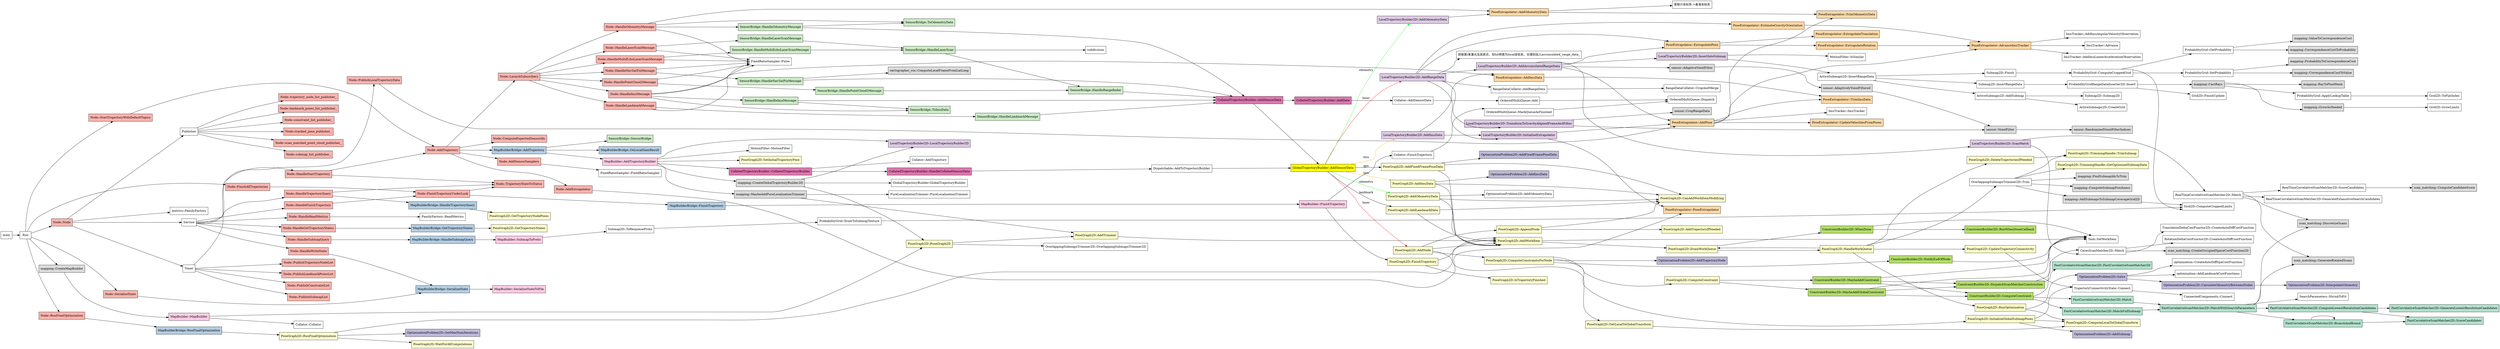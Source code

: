 digraph cartographer{
    rankdir="LR" // 布局从左到右
    node [shape=record]; // 设置所有节点为矩形
    
    subgraph Node1{
        node [style=filled]; // 设置填充颜色模式
        node [fillcolor="#fbb4ae"]; // 设置填充颜色 
        "Node::Node";"Node::StartTrajectoryWithDefaultTopics";"Node::FinishAllTrajectories";"Node::RunFinalOptimization";"Node::SerializeState";
        "Node::HandleSubmapQuery";"Node::HandleTrajectoryQuery";"Node::HandleStartTrajectory";"Node::HandleFinishTrajectory";"Node::HandleWriteState";
        "Node::HandleGetTrajectoryStates";"Node::HandleReadMetrics";"Node::PublishSubmapList";"Node::PublishLocalTrajectoryData";"Node::PublishTrajectoryNodeList";
        "Node::PublishLandmarkPosesList";"Node::PublishConstraintList";"Node::TrajectoryStateToStatus";
        "Node::TrajectoryStateToStatus";"Node::AddTrajectory";"Node::FinishTrajectoryUnderLock";"Node::TrajectoryStateToStatus";
        "Node::ComputeExpectedSensorIds";"Node::AddExtrapolator";"Node::AddSensorSamplers";"Node::LaunchSubscribers";"Node::HandleLaserScanMessage";
        "Node::HandleMultiEchoLaserScanMessage";"Node::HandlePointCloud2Message";"Node::HandleImuMessage";"Node::HandleOdometryMessage";"Node::HandleNavSatFixMessage";
        "Node::HandleLandmarkMessage";"Node::submap_list_publisher_";"Node::trajectory_node_list_publisher_";"Node::landmark_poses_list_publisher_";"Node::constraint_list_publisher_";
        "Node::tracked_pose_publisher_";"Node::scan_matched_point_cloud_publisher_"
    }

    subgraph MapBuilderBridge{
        node [style=filled];
        node [fillcolor="#b3cde3"];
        "MapBuilderBridge::SerializeState";"MapBuilderBridge::RunFinalOptimization";"MapBuilderBridge::HandleSubmapQuery";"MapBuilderBridge::HandleTrajectoryQuery";
        "MapBuilderBridge::AddTrajectory";"MapBuilderBridge::FinishTrajectory";"MapBuilderBridge::OnLocalSlamResult";"MapBuilderBridge::GetTrajectoryStates";
    }

    subgraph SensorBridge{
        node [style=filled];
        node [fillcolor="#ccebc5"];
        "SensorBridge::SensorBridge";"SensorBridge::HandleNavSatFixMessage";"SensorBridge::HandleLandmarkMessage";"SensorBridge::HandleMultiEchoLaserScanMessage";
        "SensorBridge::HandleLaserScanMessage";"SensorBridge::HandleOdometryMessage";"SensorBridge::HandleImuMessage";"SensorBridge::HandlePointCloud2Message";
        "SensorBridge::HandleRangefinder";"SensorBridge::HandleLaserScan";"SensorBridge::ToOdometryData";"SensorBridge::ToImuData";
    }

    subgraph MapBuilder{
        node [style=filled];
        node [fillcolor="#fccde5"];
        "MapBuilder::SerializeStateToFile";"MapBuilder::SubmapToProto";"MapBuilder::AddTrajectoryBuilder";"MapBuilder::FinishTrajectory";"MapBuilder::MapBuilder";
    }

    subgraph PoseExtrapolator{
        node [style=filled];
        node [fillcolor="#fed9a6"];
        "PoseExtrapolator::AddPose";"PoseExtrapolator::PoseExtrapolator";"PoseExtrapolator::AddImuData";"PoseExtrapolator::AddOdometryData";"PoseExtrapolator::ExtrapolatePose";
        "PoseExtrapolator::EstimateGravityOrientation";"PoseExtrapolator::TrimImuData";"PoseExtrapolator::TrimOdometryData";"PoseExtrapolator::AdvanceImuTracker";
        "PoseExtrapolator::UpdateVelocitiesFromPoses";"PoseExtrapolator::ExtrapolateTranslation";"PoseExtrapolator::ExtrapolateRotation";
    }

    subgraph PoseGraph2D{
        node [style=filled];
        node [fillcolor="#ffffcc"];
        "PoseGraph2D::PoseGraph2D";"PoseGraph2D::AddTrimmer";"PoseGraph2D::AddWorkItem";"PoseGraph2D::FinishTrajectory";
        "PoseGraph2D::HandleWorkQueue";"PoseGraph2D::RunOptimization";"PoseGraph2D::AddImuData";"PoseGraph2D::DrainWorkQueue";"PoseGraph2D::SetInitialTrajectoryPose";
        "PoseGraph2D::AddNode";"PoseGraph2D::GetLocalToGlobalTransform";"PoseGraph2D::AppendNode";"PoseGraph2D::AddWorkItem";"PoseGraph2D::ComputeLocalToGlobalTransform";
        "PoseGraph2D::AddTrajectoryIfNeeded";"PoseGraph2D::CanAddWorkItemModifying";"PoseGraph2D::DeleteTrajectoriesIfNeeded";"PoseGraph2D::GetTrajectoryNodePoses";
        "PoseGraph2D::TrimmingHandle::GetOptimizedSubmapData";"PoseGraph2D::TrimmingHandle::TrimSubmap";"PoseGraph2D::ComputeConstraint";"PoseGraph2D::InitializeGlobalSubmapPoses";
        "PoseGraph2D::RunFinalOptimization";"PoseGraph2D::WaitForAllComputations";"PoseGraph2D::ComputeConstraintsForNode";"PoseGraph2D::UpdateTrajectoryConnectivity";
        "PoseGraph2D::TrimmingHandle::TrimSubmap";"PoseGraph2D::AddLandmarkData";"PoseGraph2D::AddFixedFramePoseData";
        "PoseGraph2D::IsTrajectoryFinished";"PoseGraph2D::GetTrajectoryStates";"PoseGraph2D::AddOdometryData";
    }

    subgraph CollatedTrajectoryBuilder{
        node [style=filled];
        node [fillcolor="#de77ae"];
        "CollatedTrajectoryBuilder::AddSensorData";"CollatedTrajectoryBuilder::CollatedTrajectoryBuilder";"CollatedTrajectoryBuilder::HandleCollatedSensorData";"CollatedTrajectoryBuilder::AddData";
    }

    subgraph LocalTrajectoryBuilder2D{
        node [style=filled];
        node [fillcolor="#decbe4"];
        "LocalTrajectoryBuilder2D::LocalTrajectoryBuilder2D";"LocalTrajectoryBuilder2D::AddRangeData";"LocalTrajectoryBuilder2D::AddImuData";
        "LocalTrajectoryBuilder2D::InitializeExtrapolator";"LocalTrajectoryBuilder2D::AddAccumulatedRangeData";"LocalTrajectoryBuilder2D::TransformToGravityAlignedFrameAndFilter";
        "LocalTrajectoryBuilder2D::ScanMatch";"LocalTrajectoryBuilder2D::InsertIntoSubmap";"LocalTrajectoryBuilder2D::AddOdometryData";
    }

    subgraph OptimizationProblem2D{
        node [style=filled];
        node [fillcolor="#bebada"];
        "OptimizationProblem2D::Solve";"OptimizationProblem2D::AddImuData";"OptimizationProblem2D::AddSubmap";"OptimizationProblem2D::SetMaxNumIterations";
        "OptimizationProblem2D::AddTrajectoryNode";"OptimizationProblem2D::CalculateOdometryBetweenNodes";"OptimizationProblem2D::InterpolateOdometry";
        "OptimizationProblem2D::AddFixedFramePoseData";
    }

    subgraph ConstraintBuilder2D{
        node [style=filled];
        node [fillcolor="#b3de69"];
        "ConstraintBuilder2D::WhenDone";"ConstraintBuilder2D::MaybeAddConstraint";"ConstraintBuilder2D::MaybeAddGlobalConstraint";"ConstraintBuilder2D::NotifyEndOfNode";
        "ConstraintBuilder2D::DispatchScanMatcherConstruction";"ConstraintBuilder2D::ComputeConstraint";"ConstraintBuilder2D::RunWhenDoneCallback";
    }

    subgraph FastCorrelativeScanMatcher2D{
        node [style=filled];
        node [fillcolor="#b3e2cd"];
        "FastCorrelativeScanMatcher2D::MatchFullSubmap";"FastCorrelativeScanMatcher2D::Match";"FastCorrelativeScanMatcher2D::MatchWithSearchParameters";
        "FastCorrelativeScanMatcher2D::ComputeLowestResolutionCandidates";"FastCorrelativeScanMatcher2D::BranchAndBound";
        "FastCorrelativeScanMatcher2D::GenerateLowestResolutionCandidates";"FastCorrelativeScanMatcher2D::ScoreCandidates";
        "FastCorrelativeScanMatcher2D::FastCorrelativeScanMatcher2D";
    }

    subgraph functions{
        node [style=filled];
        node [fillcolor="#dcdcdc"];
        "mapping::CreateMapBuilder";"mapping::CreateGlobalTrajectoryBuilder2D";"mapping::MaybeAddPureLocalizationTrimmer";"mapping::ComputeSubmapFreshness";
        "mapping::AddSubmapsToSubmapCoverageGrid2D";"mapping::FindSubmapIdsToTrim";"mapping::CastRays";"mapping::GrowAsNeeded";"mapping::RayToPixelMask";
        "mapping::ProbabilityToCorrespondenceCost";"mapping::CorrespondenceCostToValue";"mapping::ValueToCorrespondenceCost";"mapping::CorrespondenceCostToProbability";
    }

    subgraph functions{
        node [style=filled];
        node [fillcolor="#dcdcdc"];
        "sensor::AdaptiveVoxelFilter";"sensor::CropRangeData";"sensor::RandomizedVoxelFilterIndices";
        "sensor::VoxelFilter";"sensor::AdaptivelyVoxelFiltered";
    }

    subgraph functions{
        node [style=filled];
        node [fillcolor="#dcdcdc"];
        "scan_matching::GenerateRotatedScans";"scan_matching::DiscretizeScans";"scan_matching::CreateOccupiedSpaceCostFunction2D";"scan_matching::ComputeCandidateScore";
    }

    subgraph functions{
        node [style=filled];
        node [fillcolor="#dcdcdc"];
        "cartographer_ros::ComputeLocalFrameFromLatLong";
    }

    "GlobalTrajectoryBuilder::AddSensorData"[style=filled;fillcolor="yellow";];
    
    main->Run;

    Run->{
        "mapping::CreateMapBuilder";
        "Node::Node";
        "Node::StartTrajectoryWithDefaultTopics";
        "Node::FinishAllTrajectories";
        "Node::RunFinalOptimization";
        "Node::SerializeState";};
    
    "mapping::CreateMapBuilder"->"MapBuilder::MapBuilder"->{"PoseGraph2D::PoseGraph2D";"Collator::Collator"};
        "PoseGraph2D::PoseGraph2D"->{"PoseGraph2D::AddTrimmer";"OverlappingSubmapsTrimmer2D::OverlappingSubmapsTrimmer2D"};

    "Node::Node"->{"metrics::FamilyFactory";Publisher;Service;Timer};
        Publisher->{"Node::submap_list_publisher_";"Node::trajectory_node_list_publisher_";"Node::landmark_poses_list_publisher_";"Node::constraint_list_publisher_";"Node::tracked_pose_publisher_";"Node::scan_matched_point_cloud_publisher_"};
        Service->{"Node::HandleSubmapQuery";"Node::HandleTrajectoryQuery";"Node::HandleStartTrajectory";"Node::HandleFinishTrajectory";"Node::HandleWriteState";"Node::HandleGetTrajectoryStates";"Node::HandleReadMetrics";};
        Timer->{"Node::PublishSubmapList";"Node::PublishLocalTrajectoryData";"Node::PublishTrajectoryNodeList";"Node::PublishLandmarkPosesList";"Node::PublishConstraintList"};

        "Node::HandleSubmapQuery"->"MapBuilderBridge::HandleSubmapQuery"->{"MapBuilder::SubmapToProto"};
            "MapBuilder::SubmapToProto"->"Submap2D::ToResponseProto"->"ProbabilityGrid::DrawToSubmapTexture"->"Grid2D::ComputeCroppedLimits";
        "Node::HandleTrajectoryQuery"->{"Node::TrajectoryStateToStatus";"MapBuilderBridge::HandleTrajectoryQuery"};
            "MapBuilderBridge::HandleTrajectoryQuery"->{"PoseGraph2D::GetTrajectoryNodePoses"};
        "Node::HandleStartTrajectory"->{"Node::TrajectoryStateToStatus";"Node::AddTrajectory"};
        "Node::HandleFinishTrajectory"->"Node::FinishTrajectoryUnderLock"->{"Node::TrajectoryStateToStatus";"MapBuilderBridge::FinishTrajectory"};
            "MapBuilderBridge::FinishTrajectory"->"MapBuilder::FinishTrajectory"->{"Collator::FinishTrajectory";"PoseGraph2D::FinishTrajectory"};
                "Collator::FinishTrajectory"->"OrderedMultiQueue::MarkQueueAsFinished"->"OrderedMultiQueue::Dispatch";
                "PoseGraph2D::FinishTrajectory"->{"PoseGraph2D::AddWorkItem";"PoseGraph2D::IsTrajectoryFinished"};
        
        "Node::PublishLocalTrajectoryData"->"PoseExtrapolator::AddPose";
    
    "Node::StartTrajectoryWithDefaultTopics"->"Node::AddTrajectory"->{"Node::ComputeExpectedSensorIds";"MapBuilderBridge::AddTrajectory";"Node::AddExtrapolator";"Node::AddSensorSamplers";"Node::LaunchSubscribers"};
        "MapBuilderBridge::AddTrajectory"->{"MapBuilder::AddTrajectoryBuilder";"MapBuilderBridge::OnLocalSlamResult";"SensorBridge::SensorBridge"};
            "MapBuilder::AddTrajectoryBuilder"->{"MotionFilter::MotionFilter";"LocalTrajectoryBuilder2D::LocalTrajectoryBuilder2D";"CollatedTrajectoryBuilder::CollatedTrajectoryBuilder";"mapping::CreateGlobalTrajectoryBuilder2D";"mapping::MaybeAddPureLocalizationTrimmer";"PoseGraph2D::SetInitialTrajectoryPose"};
                "CollatedTrajectoryBuilder::CollatedTrajectoryBuilder"->{"Collator::AddTrajectory";"CollatedTrajectoryBuilder::HandleCollatedSensorData";}
                    "CollatedTrajectoryBuilder::HandleCollatedSensorData"->"Dispatchable::AddToTrajectoryBuilder"->"GlobalTrajectoryBuilder::AddSensorData";
                "mapping::CreateGlobalTrajectoryBuilder2D"->{"GlobalTrajectoryBuilder:GlobalTrajectoryBuilder";"LocalTrajectoryBuilder2D::LocalTrajectoryBuilder2D";"PoseGraph2D::PoseGraph2D";}
                "mapping::MaybeAddPureLocalizationTrimmer"->{"PoseGraph2D::AddTrimmer";"PureLocalizationTrimmer::PureLocalizationTrimmer"};
                    "PoseGraph2D::AddTrimmer"->"PoseGraph2D::AddWorkItem"->{"Task::SetWorkItem";"PoseGraph2D::DrainWorkQueue"};
                        "PoseGraph2D::DrainWorkQueue"->{"ConstraintBuilder2D::WhenDone";"PoseGraph2D::HandleWorkQueue"};
                            "ConstraintBuilder2D::WhenDone"->{"Task::SetWorkItem";"ConstraintBuilder2D::RunWhenDoneCallback"};
                            "PoseGraph2D::HandleWorkQueue"->{"PoseGraph2D::RunOptimization";"PoseGraph2D::UpdateTrajectoryConnectivity";"PoseGraph2D::DeleteTrajectoriesIfNeeded";"OverlappingSubmapsTrimmer2D::Trim";"PoseGraph2D::DrainWorkQueue"};
                                "PoseGraph2D::DeleteTrajectoriesIfNeeded"->"PoseGraph2D::TrimmingHandle::TrimSubmap";
                                "PoseGraph2D::UpdateTrajectoryConnectivity"->"TrajectoryConnectivityState::Connect"->"ConnectedComponents::Connect";
                                "PoseGraph2D::RunOptimization"->{"OptimizationProblem2D::Solve";"PoseGraph2D::ComputeLocalToGlobalTransform"}
                                    "OptimizationProblem2D::Solve"->{"optimization::CreateAutoDiffSpaCostFunction";"optimization::AddLandmarkCostFunctions";"OptimizationProblem2D::CalculateOdometryBetweenNodes"};
                                        "OptimizationProblem2D::CalculateOdometryBetweenNodes"->"OptimizationProblem2D::InterpolateOdometry";
                            "OverlappingSubmapsTrimmer2D::Trim"->{"PoseGraph2D::TrimmingHandle::GetOptimizedSubmapData";"mapping::ComputeSubmapFreshness";"mapping::AddSubmapsToSubmapCoverageGrid2D";"mapping::FindSubmapIdsToTrim";"PoseGraph2D::TrimmingHandle::TrimSubmap"};
                                "mapping::AddSubmapsToSubmapCoverageGrid2D"->"Grid2D::ComputeCroppedLimits";
            "Node::AddExtrapolator"->"PoseExtrapolator::PoseExtrapolator";
            "Node::AddSensorSamplers"->"FixedRatioSampler::FixedRatioSampler";
    
    "Node::LaunchSubscribers"->{"Node::HandleLaserScanMessage";"Node::HandleMultiEchoLaserScanMessage";"Node::HandlePointCloud2Message";"Node::HandleImuMessage";"Node::HandleOdometryMessage";"Node::HandleNavSatFixMessage";"Node::HandleLandmarkMessage"};
        "Node::HandleLaserScanMessage"->{"FixedRatioSampler::Pulse";"SensorBridge::HandleLaserScanMessage"};
            "SensorBridge::HandleLaserScanMessage"->"SensorBridge::HandleLaserScan"->{subdivision;"SensorBridge::HandleRangefinder"};
                "SensorBridge::HandleRangefinder"->"CollatedTrajectoryBuilder::AddSensorData"->"CollatedTrajectoryBuilder::AddData";
                        "CollatedTrajectoryBuilder::AddData"->"Collator::AddSensorData"->"OrderedMultiQueue::Add"->"OrderedMultiQueue::Dispatch";
                    "GlobalTrajectoryBuilder::AddSensorData"->{"LocalTrajectoryBuilder2D::AddRangeData";"PoseGraph2D::AddNode"}[color=red;label="laser"];
                        "LocalTrajectoryBuilder2D::AddRangeData"->{"RangeDataCollator::AddRangeData";"LocalTrajectoryBuilder2D::InitializeExtrapolator";"PoseExtrapolator::ExtrapolatePose";"获取第i束激光及其原点，将hit转换为local坐标系，合理则加入accumulated_range_data_";"PoseExtrapolator::EstimateGravityOrientation";"LocalTrajectoryBuilder2D::AddAccumulatedRangeData";"LocalTrajectoryBuilder2D::TransformToGravityAlignedFrameAndFilter"};
                            "LocalTrajectoryBuilder2D::TransformToGravityAlignedFrameAndFilter"->{"sensor::CropRangeData";"sensor::VoxelFilter";}
                            "PoseExtrapolator::EstimateGravityOrientation"->"PoseExtrapolator::AdvanceImuTracker"->{"ImuTracker::Advance";"ImuTracker::AddImuLinearAccelerationObservation";"ImuTracker::AddImuAngularVelocityObservation"};
                            "RangeDataCollator::AddRangeData"->"RangeDataCollator::CropAndMerge";
                            "LocalTrajectoryBuilder2D::AddAccumulatedRangeData"->{"PoseExtrapolator::ExtrapolatePose";"sensor::AdaptiveVoxelFilter";"LocalTrajectoryBuilder2D::ScanMatch";"PoseExtrapolator::AddPose";"LocalTrajectoryBuilder2D::InsertIntoSubmap"};
                                "sensor::AdaptiveVoxelFilter"->"sensor::AdaptivelyVoxelFiltered"->"sensor::VoxelFilter"->"sensor::RandomizedVoxelFilterIndices";
                                "PoseExtrapolator::ExtrapolatePose"->{"PoseExtrapolator::ExtrapolateTranslation";"PoseExtrapolator::ExtrapolateRotation";}
                                    "PoseExtrapolator::ExtrapolateRotation"->"PoseExtrapolator::AdvanceImuTracker";
                                "LocalTrajectoryBuilder2D::ScanMatch"->{"RealTimeCorrelativeScanMatcher2D::Match";"CeresScanMatcher2D::Match"};
                                    "RealTimeCorrelativeScanMatcher2D::Match"->{"scan_matching::GenerateRotatedScans";"scan_matching::DiscretizeScans";"RealTimeCorrelativeScanMatcher2D::GenerateExhaustiveSearchCandidates";"RealTimeCorrelativeScanMatcher2D::ScoreCandidates";}
                                        "RealTimeCorrelativeScanMatcher2D::ScoreCandidates"->"scan_matching::ComputeCandidateScore";
                                    "CeresScanMatcher2D::Match"->{"scan_matching::CreateOccupiedSpaceCostFunction2D";"TranslationDeltaCostFunctor2D::CreateAutoDiffCostFunction";"RotationDeltaCostFunctor2D::CreateAutoDiffCostFunction"};
                                "LocalTrajectoryBuilder2D::InsertIntoSubmap"->{"MotionFilter::IsSimilar";"ActiveSubmaps2D::InsertRangeData"};
                                    "ActiveSubmaps2D::InsertRangeData"->{"ActiveSubmaps2D::AddSubmap";"Submap2D::InsertRangeData";"Submap2D::Finish"};
                                        "ActiveSubmaps2D::AddSubmap"->{"Submap2D::Submap2D";"ActiveSubmaps2D::CreateGrid";}
                                        "Submap2D::InsertRangeData"->"ProbabilityGridRangeDataInserter2D::Insert"->{"mapping::CastRays";"Grid2D::FinishUpdate"};
                                            "mapping::CastRays"->{"mapping::GrowAsNeeded";"ProbabilityGrid::ApplyLookupTable";"mapping::RayToPixelMask"};
                                                "mapping::GrowAsNeeded"->"Grid2D::GrowLimits";
                                                "ProbabilityGrid::ApplyLookupTable"->"Grid2D::ToFlatIndex";
                                        "Submap2D::Finish"->"ProbabilityGrid::ComputeCroppedGrid"->{"Grid2D::ComputeCroppedLimits";"ProbabilityGrid::SetProbability";"ProbabilityGrid::GetProbability"};
                                            "ProbabilityGrid::SetProbability"->{"mapping::ProbabilityToCorrespondenceCost";"mapping::CorrespondenceCostToValue"};
                                            "ProbabilityGrid::GetProbability"->{"mapping::ValueToCorrespondenceCost";"mapping::CorrespondenceCostToProbability"};
                        "PoseGraph2D::AddNode"->{"PoseGraph2D::GetLocalToGlobalTransform";"PoseGraph2D::AppendNode";"PoseGraph2D::AddWorkItem";"PoseGraph2D::ComputeConstraintsForNode"};
                            "PoseGraph2D::GetLocalToGlobalTransform"->"PoseGraph2D::ComputeLocalToGlobalTransform";
                            "PoseGraph2D::AppendNode"->{"PoseGraph2D::AddTrajectoryIfNeeded";"PoseGraph2D::CanAddWorkItemModifying"};
                            "PoseGraph2D::ComputeConstraintsForNode"->{"PoseGraph2D::InitializeGlobalSubmapPoses";"OptimizationProblem2D::AddTrajectoryNode";"PoseGraph2D::ComputeConstraint";"ConstraintBuilder2D::NotifyEndOfNode"};
                                "ConstraintBuilder2D::NotifyEndOfNode"->"Task::SetWorkItem";
                                "PoseGraph2D::InitializeGlobalSubmapPoses"->{"TrajectoryConnectivityState::Connect";"OptimizationProblem2D::AddSubmap";"PoseGraph2D::ComputeLocalToGlobalTransform";}
                                "PoseGraph2D::ComputeConstraint"->{"ConstraintBuilder2D::MaybeAddConstraint";"ConstraintBuilder2D::MaybeAddGlobalConstraint"}->{"ConstraintBuilder2D::DispatchScanMatcherConstruction";"Task::SetWorkItem";"ConstraintBuilder2D::ComputeConstraint"};
                                        "ConstraintBuilder2D::DispatchScanMatcherConstruction"->{"Task::SetWorkItem";"FastCorrelativeScanMatcher2D::FastCorrelativeScanMatcher2D";}
                                        "ConstraintBuilder2D::ComputeConstraint"->{"FastCorrelativeScanMatcher2D::MatchFullSubmap";"FastCorrelativeScanMatcher2D::Match";"CeresScanMatcher2D::Match";}
                                        {"FastCorrelativeScanMatcher2D::MatchFullSubmap";"FastCorrelativeScanMatcher2D::Match"}->"FastCorrelativeScanMatcher2D::MatchWithSearchParameters"->{"scan_matching::GenerateRotatedScans";"scan_matching::DiscretizeScans";"SearchParameters::ShrinkToFit";"FastCorrelativeScanMatcher2D::ComputeLowestResolutionCandidates";"FastCorrelativeScanMatcher2D::BranchAndBound"};
                                            "FastCorrelativeScanMatcher2D::BranchAndBound"->{"FastCorrelativeScanMatcher2D::ScoreCandidates";"FastCorrelativeScanMatcher2D::BranchAndBound";}
                                            "FastCorrelativeScanMatcher2D::ComputeLowestResolutionCandidates"->{"FastCorrelativeScanMatcher2D::GenerateLowestResolutionCandidates";"FastCorrelativeScanMatcher2D::ScoreCandidates";}
        "Node::HandleMultiEchoLaserScanMessage"->{"FixedRatioSampler::Pulse";"SensorBridge::HandleMultiEchoLaserScanMessage"};
            "SensorBridge::HandleMultiEchoLaserScanMessage"->"SensorBridge::HandleLaserScan";
        "Node::HandlePointCloud2Message"->{"FixedRatioSampler::Pulse";"SensorBridge::HandlePointCloud2Message"};
            "SensorBridge::HandlePointCloud2Message"->"SensorBridge::HandleRangefinder";
        "Node::HandleImuMessage"->{"FixedRatioSampler::Pulse";"SensorBridge::ToImuData";"PoseExtrapolator::AddImuData";"SensorBridge::HandleImuMessage"};
            "PoseExtrapolator::AddImuData"->"PoseExtrapolator::TrimImuData";
            "SensorBridge::HandleImuMessage"->{"SensorBridge::ToImuData";"CollatedTrajectoryBuilder::AddSensorData";}
                "GlobalTrajectoryBuilder::AddSensorData"->{"LocalTrajectoryBuilder2D::AddImuData";"PoseGraph2D::AddImuData"}[color=orange;label="imu"];
                    "LocalTrajectoryBuilder2D::AddImuData"->{"LocalTrajectoryBuilder2D::InitializeExtrapolator";"PoseExtrapolator::AddImuData"};
                        "LocalTrajectoryBuilder2D::InitializeExtrapolator"->{"PoseExtrapolator::PoseExtrapolator";"PoseExtrapolator::AddPose";}
                            "PoseExtrapolator::AddPose"->{"PoseExtrapolator::UpdateVelocitiesFromPoses";"PoseExtrapolator::AdvanceImuTracker";"PoseExtrapolator::TrimImuData";"PoseExtrapolator::TrimOdometryData";"ImuTracker::ImuTracker";}
                    "PoseGraph2D::AddImuData"->{"PoseGraph2D::AddWorkItem";"PoseGraph2D::CanAddWorkItemModifying";"OptimizationProblem2D::AddImuData"};
        "Node::HandleOdometryMessage"->{"FixedRatioSampler::Pulse";"SensorBridge::ToOdometryData";"PoseExtrapolator::AddOdometryData";"SensorBridge::HandleOdometryMessage"};
            "PoseExtrapolator::AddOdometryData"->{"PoseExtrapolator::TrimOdometryData";"里程计坐标系->基准坐标系"};
            "SensorBridge::HandleOdometryMessage"->{"SensorBridge::ToOdometryData";"CollatedTrajectoryBuilder::AddSensorData";}
                "GlobalTrajectoryBuilder::AddSensorData"->{"LocalTrajectoryBuilder2D::AddOdometryData";"PoseGraph2D::AddOdometryData"}[color=green;label="odometry"];
                    "PoseGraph2D::AddOdometryData"->{"PoseGraph2D::AddWorkItem";"PoseGraph2D::CanAddWorkItemModifying";"OptimizationProblem2D::AddOdometryData";}
                    "LocalTrajectoryBuilder2D::AddOdometryData"->"PoseExtrapolator::AddOdometryData";
        "Node::HandleNavSatFixMessage"->{"FixedRatioSampler::Pulse";"SensorBridge::HandleNavSatFixMessage"};
            "SensorBridge::HandleNavSatFixMessage"->{"cartographer_ros::ComputeLocalFrameFromLatLong";"CollatedTrajectoryBuilder::AddSensorData"};
                "GlobalTrajectoryBuilder::AddSensorData"->"PoseGraph2D::AddFixedFramePoseData"[label="gps"];
                "PoseGraph2D::AddFixedFramePoseData"->{"PoseGraph2D::AddWorkItem";"PoseGraph2D::CanAddWorkItemModifying";"OptimizationProblem2D::AddFixedFramePoseData"};
        "Node::HandleLandmarkMessage"->{"FixedRatioSampler::Pulse";"SensorBridge::HandleLandmarkMessage"};
            "SensorBridge::HandleLandmarkMessage"->"CollatedTrajectoryBuilder::AddSensorData"->"GlobalTrajectoryBuilder::AddSensorData";
                "GlobalTrajectoryBuilder::AddSensorData"->"PoseGraph2D::AddLandmarkData"[label="landmark"];
                "PoseGraph2D::AddLandmarkData"->{"PoseGraph2D::AddWorkItem";"PoseGraph2D::CanAddWorkItemModifying";}

    "Node::FinishAllTrajectories"->"Node::FinishTrajectoryUnderLock";
    "Node::HandleWriteState"->"MapBuilderBridge::SerializeState"->"MapBuilder::SerializeStateToFile";
    "Node::HandleGetTrajectoryStates"->"MapBuilderBridge::GetTrajectoryStates"->"PoseGraph2D::GetTrajectoryStates";
    "Node::HandleReadMetrics"->"FamilyFactory::ReadMetrics";
    "Node::RunFinalOptimization"->"MapBuilderBridge::RunFinalOptimization"->"PoseGraph2D::RunFinalOptimization"->{"PoseGraph2D::AddWorkItem";"OptimizationProblem2D::SetMaxNumIterations";"PoseGraph2D::WaitForAllComputations"};
    "Node::SerializeState"->"MapBuilderBridge::SerializeState";
}